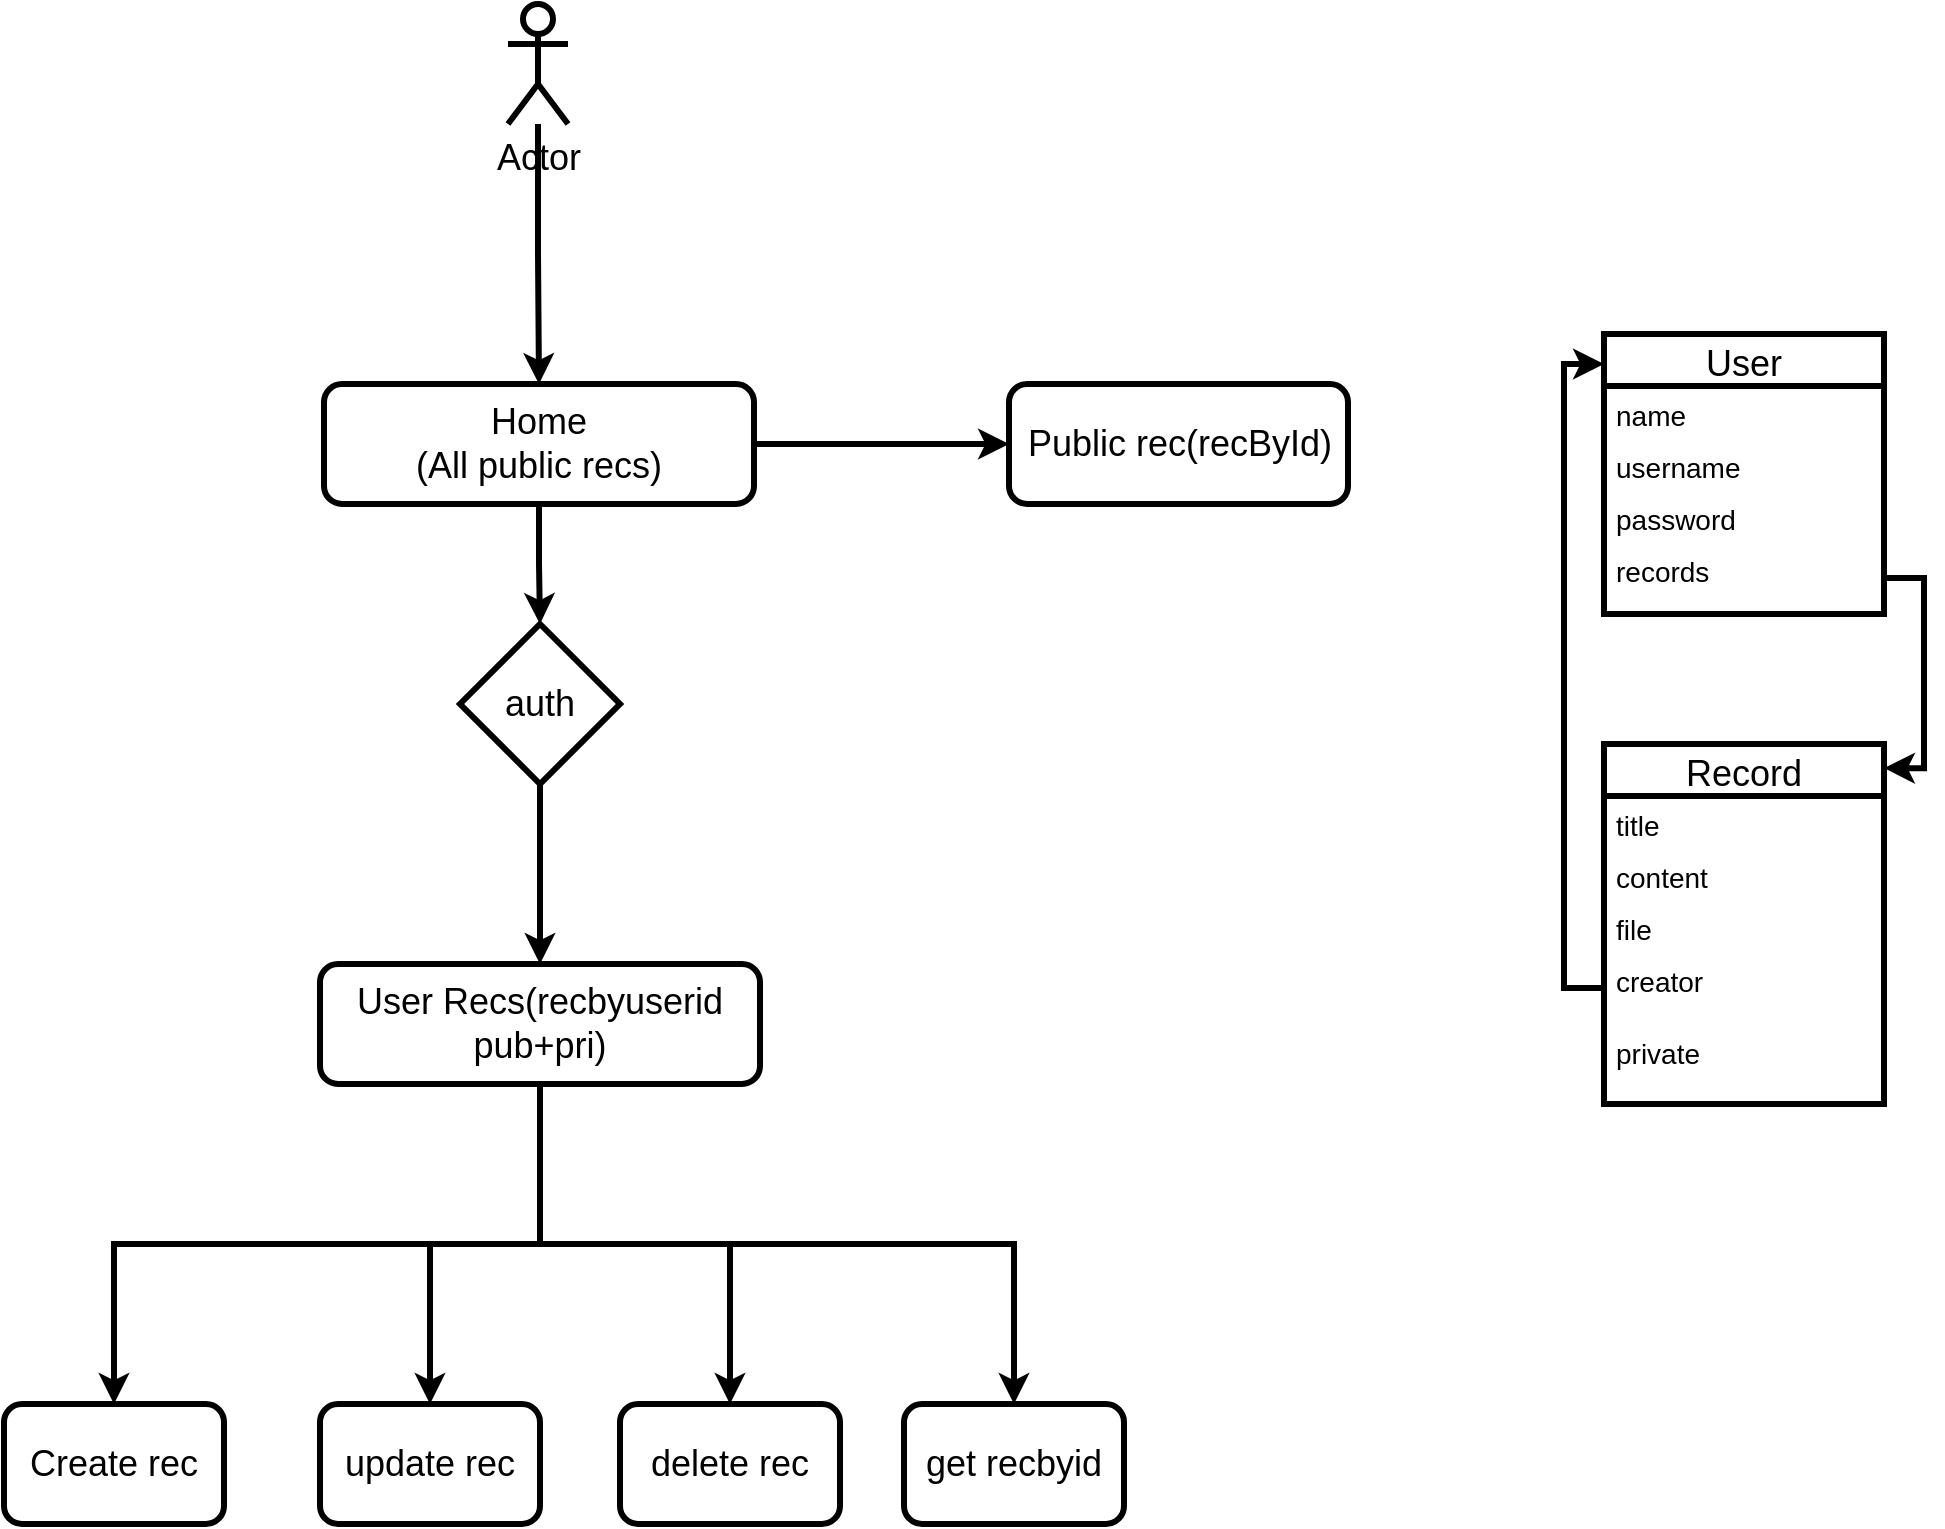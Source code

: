 <mxfile version="14.9.6" type="device"><diagram id="suVs-YSLRgdeEfPYczeQ" name="Page-1"><mxGraphModel dx="967" dy="1282" grid="1" gridSize="10" guides="1" tooltips="1" connect="1" arrows="1" fold="1" page="1" pageScale="1" pageWidth="850" pageHeight="1100" math="0" shadow="0"><root><mxCell id="0"/><mxCell id="1" parent="0"/><mxCell id="M0GdtbIJ-mWgd-45oyo_-3" style="edgeStyle=orthogonalEdgeStyle;rounded=0;orthogonalLoop=1;jettySize=auto;html=1;fontSize=18;strokeWidth=3;" parent="1" source="M0GdtbIJ-mWgd-45oyo_-1" target="M0GdtbIJ-mWgd-45oyo_-2" edge="1"><mxGeometry relative="1" as="geometry"/></mxCell><mxCell id="M0GdtbIJ-mWgd-45oyo_-1" value="Actor" style="shape=umlActor;verticalLabelPosition=bottom;verticalAlign=top;html=1;outlineConnect=0;fontSize=18;strokeWidth=3;" parent="1" vertex="1"><mxGeometry x="292" y="160" width="30" height="60" as="geometry"/></mxCell><mxCell id="M0GdtbIJ-mWgd-45oyo_-5" value="" style="edgeStyle=orthogonalEdgeStyle;rounded=0;orthogonalLoop=1;jettySize=auto;html=1;fontSize=18;strokeWidth=3;" parent="1" source="M0GdtbIJ-mWgd-45oyo_-2" target="M0GdtbIJ-mWgd-45oyo_-4" edge="1"><mxGeometry relative="1" as="geometry"/></mxCell><mxCell id="M0GdtbIJ-mWgd-45oyo_-7" value="" style="edgeStyle=orthogonalEdgeStyle;rounded=0;orthogonalLoop=1;jettySize=auto;html=1;fontSize=18;strokeWidth=3;" parent="1" source="M0GdtbIJ-mWgd-45oyo_-2" target="M0GdtbIJ-mWgd-45oyo_-6" edge="1"><mxGeometry relative="1" as="geometry"/></mxCell><mxCell id="M0GdtbIJ-mWgd-45oyo_-2" value="Home&lt;br&gt;(All public recs)" style="rounded=1;whiteSpace=wrap;html=1;fontSize=18;strokeWidth=3;" parent="1" vertex="1"><mxGeometry x="200" y="350" width="215" height="60" as="geometry"/></mxCell><mxCell id="M0GdtbIJ-mWgd-45oyo_-9" value="" style="edgeStyle=orthogonalEdgeStyle;rounded=0;orthogonalLoop=1;jettySize=auto;html=1;fontSize=18;strokeWidth=3;" parent="1" source="M0GdtbIJ-mWgd-45oyo_-4" target="M0GdtbIJ-mWgd-45oyo_-8" edge="1"><mxGeometry relative="1" as="geometry"/></mxCell><mxCell id="M0GdtbIJ-mWgd-45oyo_-4" value="auth" style="rhombus;whiteSpace=wrap;html=1;fontSize=18;strokeWidth=3;" parent="1" vertex="1"><mxGeometry x="268" y="470" width="80" height="80" as="geometry"/></mxCell><mxCell id="M0GdtbIJ-mWgd-45oyo_-6" value="Public rec(recById)" style="whiteSpace=wrap;html=1;rounded=1;fontSize=18;strokeWidth=3;" parent="1" vertex="1"><mxGeometry x="542.5" y="350" width="169.5" height="60" as="geometry"/></mxCell><mxCell id="M0GdtbIJ-mWgd-45oyo_-11" style="edgeStyle=orthogonalEdgeStyle;rounded=0;orthogonalLoop=1;jettySize=auto;html=1;exitX=0.5;exitY=1;exitDx=0;exitDy=0;fontSize=18;strokeWidth=3;" parent="1" source="M0GdtbIJ-mWgd-45oyo_-8" target="M0GdtbIJ-mWgd-45oyo_-10" edge="1"><mxGeometry relative="1" as="geometry"/></mxCell><mxCell id="M0GdtbIJ-mWgd-45oyo_-15" style="edgeStyle=orthogonalEdgeStyle;rounded=0;orthogonalLoop=1;jettySize=auto;html=1;exitX=0.5;exitY=1;exitDx=0;exitDy=0;fontSize=18;strokeWidth=3;" parent="1" source="M0GdtbIJ-mWgd-45oyo_-8" target="M0GdtbIJ-mWgd-45oyo_-12" edge="1"><mxGeometry relative="1" as="geometry"/></mxCell><mxCell id="M0GdtbIJ-mWgd-45oyo_-16" style="edgeStyle=orthogonalEdgeStyle;rounded=0;orthogonalLoop=1;jettySize=auto;html=1;exitX=0.5;exitY=1;exitDx=0;exitDy=0;fontSize=18;strokeWidth=3;" parent="1" source="M0GdtbIJ-mWgd-45oyo_-8" target="M0GdtbIJ-mWgd-45oyo_-13" edge="1"><mxGeometry relative="1" as="geometry"/></mxCell><mxCell id="M0GdtbIJ-mWgd-45oyo_-17" style="edgeStyle=orthogonalEdgeStyle;rounded=0;orthogonalLoop=1;jettySize=auto;html=1;exitX=0.5;exitY=1;exitDx=0;exitDy=0;fontSize=18;strokeWidth=3;" parent="1" source="M0GdtbIJ-mWgd-45oyo_-8" target="M0GdtbIJ-mWgd-45oyo_-14" edge="1"><mxGeometry relative="1" as="geometry"/></mxCell><mxCell id="M0GdtbIJ-mWgd-45oyo_-8" value="User Recs(recbyuserid pub+pri)" style="rounded=1;whiteSpace=wrap;html=1;fontSize=18;strokeWidth=3;" parent="1" vertex="1"><mxGeometry x="198" y="640" width="220" height="60" as="geometry"/></mxCell><mxCell id="M0GdtbIJ-mWgd-45oyo_-10" value="Create rec" style="rounded=1;whiteSpace=wrap;html=1;fontSize=18;strokeWidth=3;" parent="1" vertex="1"><mxGeometry x="40" y="860" width="110" height="60" as="geometry"/></mxCell><mxCell id="M0GdtbIJ-mWgd-45oyo_-12" value="update rec" style="rounded=1;whiteSpace=wrap;html=1;fontSize=18;strokeWidth=3;" parent="1" vertex="1"><mxGeometry x="198" y="860" width="110" height="60" as="geometry"/></mxCell><mxCell id="M0GdtbIJ-mWgd-45oyo_-13" value="delete rec" style="rounded=1;whiteSpace=wrap;html=1;fontSize=18;strokeWidth=3;" parent="1" vertex="1"><mxGeometry x="348" y="860" width="110" height="60" as="geometry"/></mxCell><mxCell id="M0GdtbIJ-mWgd-45oyo_-14" value="get recbyid" style="rounded=1;whiteSpace=wrap;html=1;fontSize=18;strokeWidth=3;" parent="1" vertex="1"><mxGeometry x="490" y="860" width="110" height="60" as="geometry"/></mxCell><mxCell id="M0GdtbIJ-mWgd-45oyo_-18" value="User" style="swimlane;fontStyle=0;childLayout=stackLayout;horizontal=1;startSize=26;horizontalStack=0;resizeParent=1;resizeParentMax=0;resizeLast=0;collapsible=1;marginBottom=0;fontSize=18;strokeWidth=3;" parent="1" vertex="1"><mxGeometry x="840" y="325" width="140" height="140" as="geometry"/></mxCell><mxCell id="M0GdtbIJ-mWgd-45oyo_-19" value="name" style="text;strokeColor=none;fillColor=none;align=left;verticalAlign=top;spacingLeft=4;spacingRight=4;overflow=hidden;rotatable=0;points=[[0,0.5],[1,0.5]];portConstraint=eastwest;fontSize=14;" parent="M0GdtbIJ-mWgd-45oyo_-18" vertex="1"><mxGeometry y="26" width="140" height="26" as="geometry"/></mxCell><mxCell id="M0GdtbIJ-mWgd-45oyo_-20" value="username" style="text;strokeColor=none;fillColor=none;align=left;verticalAlign=top;spacingLeft=4;spacingRight=4;overflow=hidden;rotatable=0;points=[[0,0.5],[1,0.5]];portConstraint=eastwest;fontSize=14;" parent="M0GdtbIJ-mWgd-45oyo_-18" vertex="1"><mxGeometry y="52" width="140" height="26" as="geometry"/></mxCell><mxCell id="M0GdtbIJ-mWgd-45oyo_-22" value="password" style="text;strokeColor=none;fillColor=none;align=left;verticalAlign=top;spacingLeft=4;spacingRight=4;overflow=hidden;rotatable=0;points=[[0,0.5],[1,0.5]];portConstraint=eastwest;fontSize=14;" parent="M0GdtbIJ-mWgd-45oyo_-18" vertex="1"><mxGeometry y="78" width="140" height="26" as="geometry"/></mxCell><mxCell id="M0GdtbIJ-mWgd-45oyo_-21" value="records" style="text;strokeColor=none;fillColor=none;align=left;verticalAlign=top;spacingLeft=4;spacingRight=4;overflow=hidden;rotatable=0;points=[[0,0.5],[1,0.5]];portConstraint=eastwest;fontSize=14;" parent="M0GdtbIJ-mWgd-45oyo_-18" vertex="1"><mxGeometry y="104" width="140" height="36" as="geometry"/></mxCell><mxCell id="M0GdtbIJ-mWgd-45oyo_-23" value="Record" style="swimlane;fontStyle=0;childLayout=stackLayout;horizontal=1;startSize=26;horizontalStack=0;resizeParent=1;resizeParentMax=0;resizeLast=0;collapsible=1;marginBottom=0;fontSize=18;strokeWidth=3;" parent="1" vertex="1"><mxGeometry x="840" y="530" width="140" height="180" as="geometry"/></mxCell><mxCell id="M0GdtbIJ-mWgd-45oyo_-24" value="title" style="text;strokeColor=none;fillColor=none;align=left;verticalAlign=top;spacingLeft=4;spacingRight=4;overflow=hidden;rotatable=0;points=[[0,0.5],[1,0.5]];portConstraint=eastwest;fontSize=14;" parent="M0GdtbIJ-mWgd-45oyo_-23" vertex="1"><mxGeometry y="26" width="140" height="26" as="geometry"/></mxCell><mxCell id="M0GdtbIJ-mWgd-45oyo_-25" value="content" style="text;strokeColor=none;fillColor=none;align=left;verticalAlign=top;spacingLeft=4;spacingRight=4;overflow=hidden;rotatable=0;points=[[0,0.5],[1,0.5]];portConstraint=eastwest;fontSize=14;" parent="M0GdtbIJ-mWgd-45oyo_-23" vertex="1"><mxGeometry y="52" width="140" height="26" as="geometry"/></mxCell><mxCell id="M0GdtbIJ-mWgd-45oyo_-26" value="file" style="text;strokeColor=none;fillColor=none;align=left;verticalAlign=top;spacingLeft=4;spacingRight=4;overflow=hidden;rotatable=0;points=[[0,0.5],[1,0.5]];portConstraint=eastwest;fontSize=14;" parent="M0GdtbIJ-mWgd-45oyo_-23" vertex="1"><mxGeometry y="78" width="140" height="26" as="geometry"/></mxCell><mxCell id="M0GdtbIJ-mWgd-45oyo_-28" value="creator" style="text;strokeColor=none;fillColor=none;align=left;verticalAlign=top;spacingLeft=4;spacingRight=4;overflow=hidden;rotatable=0;points=[[0,0.5],[1,0.5]];portConstraint=eastwest;fontSize=14;" parent="M0GdtbIJ-mWgd-45oyo_-23" vertex="1"><mxGeometry y="104" width="140" height="36" as="geometry"/></mxCell><mxCell id="M0GdtbIJ-mWgd-45oyo_-27" value="private" style="text;strokeColor=none;fillColor=none;align=left;verticalAlign=top;spacingLeft=4;spacingRight=4;overflow=hidden;rotatable=0;points=[[0,0.5],[1,0.5]];portConstraint=eastwest;fontSize=14;" parent="M0GdtbIJ-mWgd-45oyo_-23" vertex="1"><mxGeometry y="140" width="140" height="40" as="geometry"/></mxCell><mxCell id="M0GdtbIJ-mWgd-45oyo_-29" style="edgeStyle=orthogonalEdgeStyle;rounded=0;orthogonalLoop=1;jettySize=auto;html=1;entryX=0;entryY=0.107;entryDx=0;entryDy=0;entryPerimeter=0;fontSize=14;strokeWidth=3;" parent="1" source="M0GdtbIJ-mWgd-45oyo_-28" target="M0GdtbIJ-mWgd-45oyo_-18" edge="1"><mxGeometry relative="1" as="geometry"/></mxCell><mxCell id="M0GdtbIJ-mWgd-45oyo_-30" style="edgeStyle=orthogonalEdgeStyle;rounded=0;orthogonalLoop=1;jettySize=auto;html=1;entryX=1;entryY=0.067;entryDx=0;entryDy=0;entryPerimeter=0;fontSize=14;strokeWidth=3;" parent="1" source="M0GdtbIJ-mWgd-45oyo_-21" target="M0GdtbIJ-mWgd-45oyo_-23" edge="1"><mxGeometry relative="1" as="geometry"><Array as="points"><mxPoint x="1000" y="447"/><mxPoint x="1000" y="542"/></Array></mxGeometry></mxCell></root></mxGraphModel></diagram></mxfile>